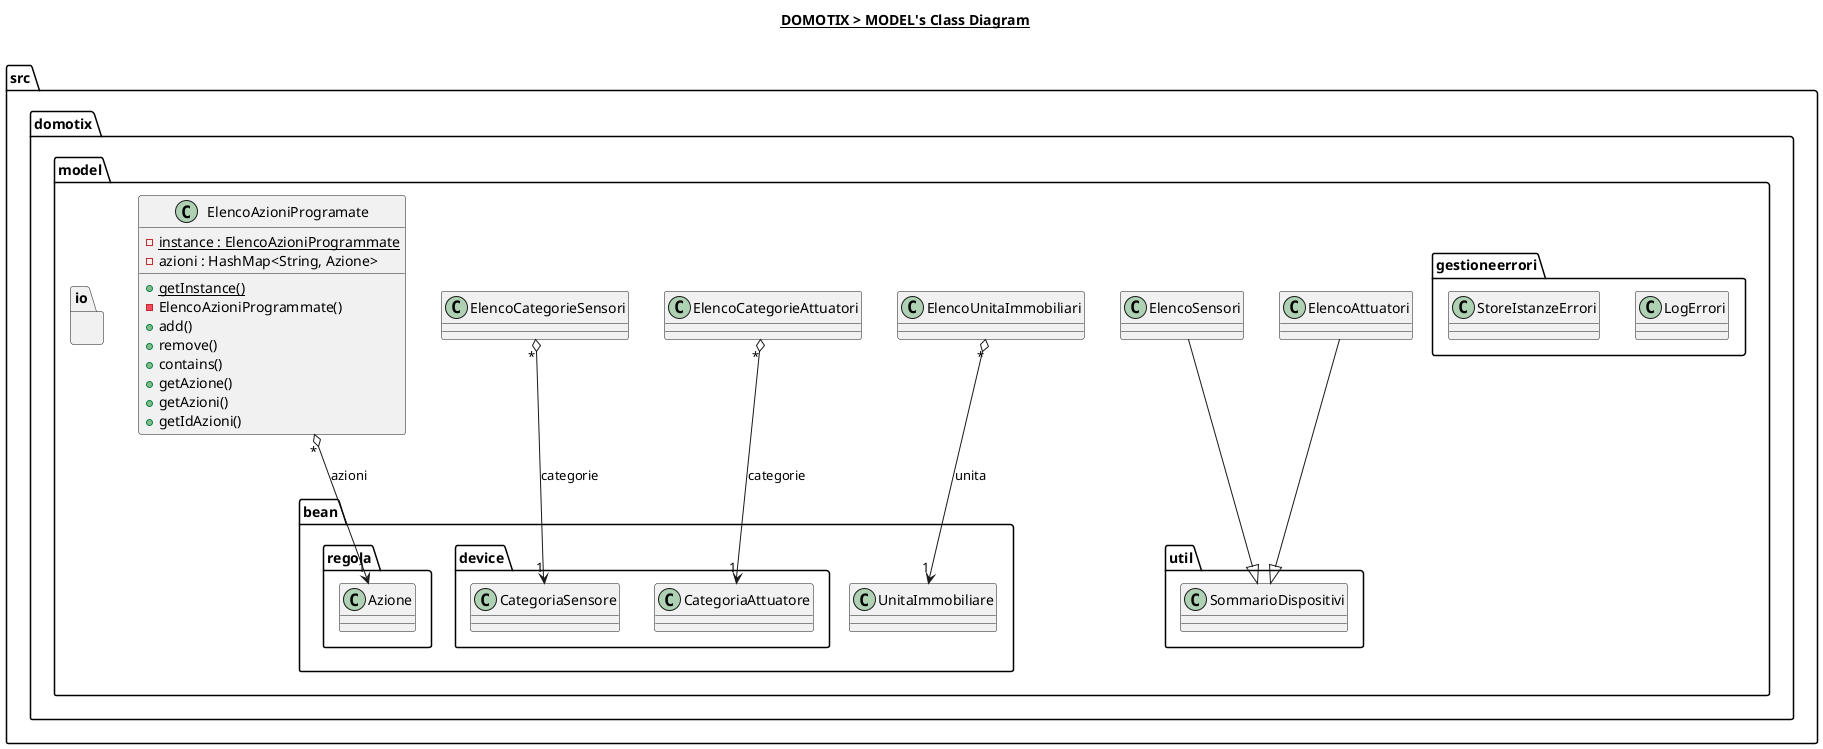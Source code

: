 @startuml

title __DOMOTIX > MODEL's Class Diagram__\n

namespace src.domotix.model {
    class src.domotix.model.ElencoAttuatori {
    }

    class src.domotix.model.ElencoCategorieAttuatori {
    }

    class src.domotix.model.ElencoCategorieSensori {
    }

    class src.domotix.model.ElencoSensori {
    }

    class src.domotix.model.ElencoUnitaImmobiliari {
    }

    class src.domotix.model.ElencoAzioniProgramate {
        {static} - instance : ElencoAzioniProgrammate
        - azioni : HashMap<String, Azione>
        {static} + getInstance()
        - ElencoAzioniProgrammate()
        + add()
        + remove()
        + contains()
        + getAzione()
        + getAzioni()
        + getIdAzioni()
    }

    namespace util {
    }

    namespace io {
    }

    namespace gestioneerrori {
        class src.domotix.model.gestioneerrori.LogErrori {
        }

        class src.domotix.model.gestioneerrori.StoreIstanzeErrori {
        }
    }

    namespace bean {
        namespace device {
        }
        namespace regola {
        }
    }
}


src.domotix.model.ElencoAttuatori --|> src.domotix.model.util.SommarioDispositivi
src.domotix.model.ElencoSensori --|> src.domotix.model.util.SommarioDispositivi
src.domotix.model.ElencoUnitaImmobiliari "*" o--> "1" src.domotix.model.bean.UnitaImmobiliare : unita
src.domotix.model.ElencoCategorieAttuatori "*" o--> "1" src.domotix.model.bean.device.CategoriaAttuatore : categorie
src.domotix.model.ElencoCategorieSensori "*" o--> "1" src.domotix.model.bean.device.CategoriaSensore : categorie
src.domotix.model.ElencoAzioniProgramate "*" o--> "1" src.domotix.model.bean.regola.Azione : azioni


@enduml
